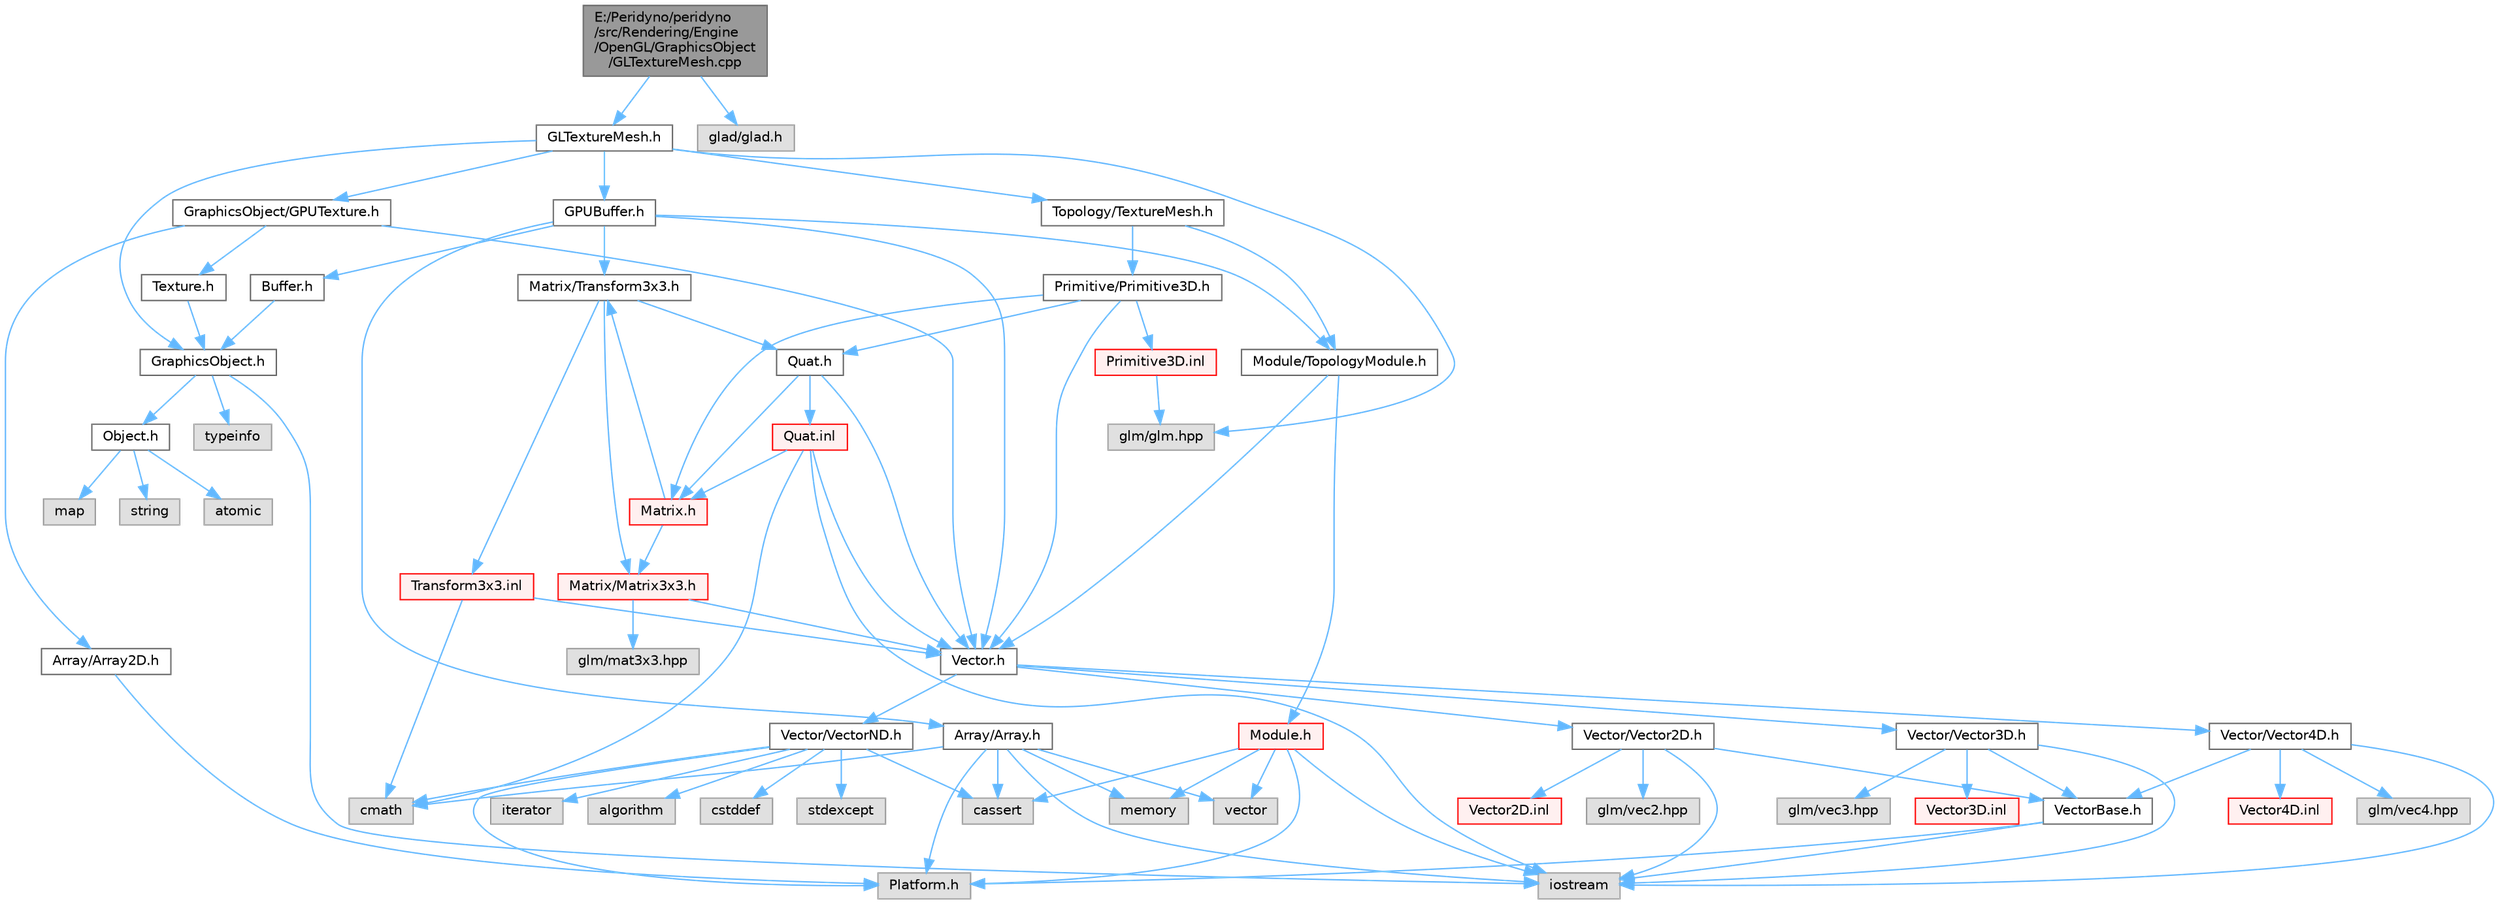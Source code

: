 digraph "E:/Peridyno/peridyno/src/Rendering/Engine/OpenGL/GraphicsObject/GLTextureMesh.cpp"
{
 // LATEX_PDF_SIZE
  bgcolor="transparent";
  edge [fontname=Helvetica,fontsize=10,labelfontname=Helvetica,labelfontsize=10];
  node [fontname=Helvetica,fontsize=10,shape=box,height=0.2,width=0.4];
  Node1 [id="Node000001",label="E:/Peridyno/peridyno\l/src/Rendering/Engine\l/OpenGL/GraphicsObject\l/GLTextureMesh.cpp",height=0.2,width=0.4,color="gray40", fillcolor="grey60", style="filled", fontcolor="black",tooltip=" "];
  Node1 -> Node2 [id="edge1_Node000001_Node000002",color="steelblue1",style="solid",tooltip=" "];
  Node2 [id="Node000002",label="GLTextureMesh.h",height=0.2,width=0.4,color="grey40", fillcolor="white", style="filled",URL="$_g_l_texture_mesh_8h.html",tooltip=" "];
  Node2 -> Node3 [id="edge2_Node000002_Node000003",color="steelblue1",style="solid",tooltip=" "];
  Node3 [id="Node000003",label="GPUBuffer.h",height=0.2,width=0.4,color="grey40", fillcolor="white", style="filled",URL="$_g_p_u_buffer_8h.html",tooltip=" "];
  Node3 -> Node4 [id="edge3_Node000003_Node000004",color="steelblue1",style="solid",tooltip=" "];
  Node4 [id="Node000004",label="Buffer.h",height=0.2,width=0.4,color="grey40", fillcolor="white", style="filled",URL="$_buffer_8h.html",tooltip=" "];
  Node4 -> Node5 [id="edge4_Node000004_Node000005",color="steelblue1",style="solid",tooltip=" "];
  Node5 [id="Node000005",label="GraphicsObject.h",height=0.2,width=0.4,color="grey40", fillcolor="white", style="filled",URL="$_graphics_object_8h.html",tooltip=" "];
  Node5 -> Node6 [id="edge5_Node000005_Node000006",color="steelblue1",style="solid",tooltip=" "];
  Node6 [id="Node000006",label="typeinfo",height=0.2,width=0.4,color="grey60", fillcolor="#E0E0E0", style="filled",tooltip=" "];
  Node5 -> Node7 [id="edge6_Node000005_Node000007",color="steelblue1",style="solid",tooltip=" "];
  Node7 [id="Node000007",label="iostream",height=0.2,width=0.4,color="grey60", fillcolor="#E0E0E0", style="filled",tooltip=" "];
  Node5 -> Node8 [id="edge7_Node000005_Node000008",color="steelblue1",style="solid",tooltip=" "];
  Node8 [id="Node000008",label="Object.h",height=0.2,width=0.4,color="grey40", fillcolor="white", style="filled",URL="$_object_8h.html",tooltip=" "];
  Node8 -> Node9 [id="edge8_Node000008_Node000009",color="steelblue1",style="solid",tooltip=" "];
  Node9 [id="Node000009",label="string",height=0.2,width=0.4,color="grey60", fillcolor="#E0E0E0", style="filled",tooltip=" "];
  Node8 -> Node10 [id="edge9_Node000008_Node000010",color="steelblue1",style="solid",tooltip=" "];
  Node10 [id="Node000010",label="atomic",height=0.2,width=0.4,color="grey60", fillcolor="#E0E0E0", style="filled",tooltip=" "];
  Node8 -> Node11 [id="edge10_Node000008_Node000011",color="steelblue1",style="solid",tooltip=" "];
  Node11 [id="Node000011",label="map",height=0.2,width=0.4,color="grey60", fillcolor="#E0E0E0", style="filled",tooltip=" "];
  Node3 -> Node12 [id="edge11_Node000003_Node000012",color="steelblue1",style="solid",tooltip=" "];
  Node12 [id="Node000012",label="Array/Array.h",height=0.2,width=0.4,color="grey40", fillcolor="white", style="filled",URL="$_array_8h.html",tooltip=" "];
  Node12 -> Node13 [id="edge12_Node000012_Node000013",color="steelblue1",style="solid",tooltip=" "];
  Node13 [id="Node000013",label="Platform.h",height=0.2,width=0.4,color="grey60", fillcolor="#E0E0E0", style="filled",tooltip=" "];
  Node12 -> Node14 [id="edge13_Node000012_Node000014",color="steelblue1",style="solid",tooltip=" "];
  Node14 [id="Node000014",label="cassert",height=0.2,width=0.4,color="grey60", fillcolor="#E0E0E0", style="filled",tooltip=" "];
  Node12 -> Node15 [id="edge14_Node000012_Node000015",color="steelblue1",style="solid",tooltip=" "];
  Node15 [id="Node000015",label="vector",height=0.2,width=0.4,color="grey60", fillcolor="#E0E0E0", style="filled",tooltip=" "];
  Node12 -> Node7 [id="edge15_Node000012_Node000007",color="steelblue1",style="solid",tooltip=" "];
  Node12 -> Node16 [id="edge16_Node000012_Node000016",color="steelblue1",style="solid",tooltip=" "];
  Node16 [id="Node000016",label="memory",height=0.2,width=0.4,color="grey60", fillcolor="#E0E0E0", style="filled",tooltip=" "];
  Node12 -> Node17 [id="edge17_Node000012_Node000017",color="steelblue1",style="solid",tooltip=" "];
  Node17 [id="Node000017",label="cmath",height=0.2,width=0.4,color="grey60", fillcolor="#E0E0E0", style="filled",tooltip=" "];
  Node3 -> Node18 [id="edge18_Node000003_Node000018",color="steelblue1",style="solid",tooltip=" "];
  Node18 [id="Node000018",label="Vector.h",height=0.2,width=0.4,color="grey40", fillcolor="white", style="filled",URL="$_vector_8h.html",tooltip=" "];
  Node18 -> Node19 [id="edge19_Node000018_Node000019",color="steelblue1",style="solid",tooltip=" "];
  Node19 [id="Node000019",label="Vector/Vector2D.h",height=0.2,width=0.4,color="grey40", fillcolor="white", style="filled",URL="$_vector2_d_8h.html",tooltip=" "];
  Node19 -> Node20 [id="edge20_Node000019_Node000020",color="steelblue1",style="solid",tooltip=" "];
  Node20 [id="Node000020",label="glm/vec2.hpp",height=0.2,width=0.4,color="grey60", fillcolor="#E0E0E0", style="filled",tooltip=" "];
  Node19 -> Node7 [id="edge21_Node000019_Node000007",color="steelblue1",style="solid",tooltip=" "];
  Node19 -> Node21 [id="edge22_Node000019_Node000021",color="steelblue1",style="solid",tooltip=" "];
  Node21 [id="Node000021",label="VectorBase.h",height=0.2,width=0.4,color="grey40", fillcolor="white", style="filled",URL="$_vector_base_8h.html",tooltip=" "];
  Node21 -> Node7 [id="edge23_Node000021_Node000007",color="steelblue1",style="solid",tooltip=" "];
  Node21 -> Node13 [id="edge24_Node000021_Node000013",color="steelblue1",style="solid",tooltip=" "];
  Node19 -> Node22 [id="edge25_Node000019_Node000022",color="steelblue1",style="solid",tooltip=" "];
  Node22 [id="Node000022",label="Vector2D.inl",height=0.2,width=0.4,color="red", fillcolor="#FFF0F0", style="filled",URL="$_vector2_d_8inl.html",tooltip=" "];
  Node18 -> Node25 [id="edge26_Node000018_Node000025",color="steelblue1",style="solid",tooltip=" "];
  Node25 [id="Node000025",label="Vector/Vector3D.h",height=0.2,width=0.4,color="grey40", fillcolor="white", style="filled",URL="$_vector3_d_8h.html",tooltip=" "];
  Node25 -> Node26 [id="edge27_Node000025_Node000026",color="steelblue1",style="solid",tooltip=" "];
  Node26 [id="Node000026",label="glm/vec3.hpp",height=0.2,width=0.4,color="grey60", fillcolor="#E0E0E0", style="filled",tooltip=" "];
  Node25 -> Node7 [id="edge28_Node000025_Node000007",color="steelblue1",style="solid",tooltip=" "];
  Node25 -> Node21 [id="edge29_Node000025_Node000021",color="steelblue1",style="solid",tooltip=" "];
  Node25 -> Node27 [id="edge30_Node000025_Node000027",color="steelblue1",style="solid",tooltip=" "];
  Node27 [id="Node000027",label="Vector3D.inl",height=0.2,width=0.4,color="red", fillcolor="#FFF0F0", style="filled",URL="$_vector3_d_8inl.html",tooltip=" "];
  Node18 -> Node28 [id="edge31_Node000018_Node000028",color="steelblue1",style="solid",tooltip=" "];
  Node28 [id="Node000028",label="Vector/Vector4D.h",height=0.2,width=0.4,color="grey40", fillcolor="white", style="filled",URL="$_vector4_d_8h.html",tooltip=" "];
  Node28 -> Node29 [id="edge32_Node000028_Node000029",color="steelblue1",style="solid",tooltip=" "];
  Node29 [id="Node000029",label="glm/vec4.hpp",height=0.2,width=0.4,color="grey60", fillcolor="#E0E0E0", style="filled",tooltip=" "];
  Node28 -> Node7 [id="edge33_Node000028_Node000007",color="steelblue1",style="solid",tooltip=" "];
  Node28 -> Node21 [id="edge34_Node000028_Node000021",color="steelblue1",style="solid",tooltip=" "];
  Node28 -> Node30 [id="edge35_Node000028_Node000030",color="steelblue1",style="solid",tooltip=" "];
  Node30 [id="Node000030",label="Vector4D.inl",height=0.2,width=0.4,color="red", fillcolor="#FFF0F0", style="filled",URL="$_vector4_d_8inl.html",tooltip=" "];
  Node18 -> Node31 [id="edge36_Node000018_Node000031",color="steelblue1",style="solid",tooltip=" "];
  Node31 [id="Node000031",label="Vector/VectorND.h",height=0.2,width=0.4,color="grey40", fillcolor="white", style="filled",URL="$_vector_n_d_8h.html",tooltip=" "];
  Node31 -> Node32 [id="edge37_Node000031_Node000032",color="steelblue1",style="solid",tooltip=" "];
  Node32 [id="Node000032",label="cstddef",height=0.2,width=0.4,color="grey60", fillcolor="#E0E0E0", style="filled",tooltip=" "];
  Node31 -> Node33 [id="edge38_Node000031_Node000033",color="steelblue1",style="solid",tooltip=" "];
  Node33 [id="Node000033",label="stdexcept",height=0.2,width=0.4,color="grey60", fillcolor="#E0E0E0", style="filled",tooltip=" "];
  Node31 -> Node34 [id="edge39_Node000031_Node000034",color="steelblue1",style="solid",tooltip=" "];
  Node34 [id="Node000034",label="iterator",height=0.2,width=0.4,color="grey60", fillcolor="#E0E0E0", style="filled",tooltip=" "];
  Node31 -> Node35 [id="edge40_Node000031_Node000035",color="steelblue1",style="solid",tooltip=" "];
  Node35 [id="Node000035",label="algorithm",height=0.2,width=0.4,color="grey60", fillcolor="#E0E0E0", style="filled",tooltip=" "];
  Node31 -> Node17 [id="edge41_Node000031_Node000017",color="steelblue1",style="solid",tooltip=" "];
  Node31 -> Node14 [id="edge42_Node000031_Node000014",color="steelblue1",style="solid",tooltip=" "];
  Node31 -> Node13 [id="edge43_Node000031_Node000013",color="steelblue1",style="solid",tooltip=" "];
  Node3 -> Node36 [id="edge44_Node000003_Node000036",color="steelblue1",style="solid",tooltip=" "];
  Node36 [id="Node000036",label="Matrix/Transform3x3.h",height=0.2,width=0.4,color="grey40", fillcolor="white", style="filled",URL="$_transform3x3_8h.html",tooltip=" "];
  Node36 -> Node37 [id="edge45_Node000036_Node000037",color="steelblue1",style="solid",tooltip=" "];
  Node37 [id="Node000037",label="Quat.h",height=0.2,width=0.4,color="grey40", fillcolor="white", style="filled",URL="$_quat_8h.html",tooltip="Implementation of quaternion."];
  Node37 -> Node18 [id="edge46_Node000037_Node000018",color="steelblue1",style="solid",tooltip=" "];
  Node37 -> Node38 [id="edge47_Node000037_Node000038",color="steelblue1",style="solid",tooltip=" "];
  Node38 [id="Node000038",label="Matrix.h",height=0.2,width=0.4,color="red", fillcolor="#FFF0F0", style="filled",URL="$_matrix_8h.html",tooltip=" "];
  Node38 -> Node44 [id="edge48_Node000038_Node000044",color="steelblue1",style="solid",tooltip=" "];
  Node44 [id="Node000044",label="Matrix/Matrix3x3.h",height=0.2,width=0.4,color="red", fillcolor="#FFF0F0", style="filled",URL="$_matrix3x3_8h.html",tooltip=" "];
  Node44 -> Node45 [id="edge49_Node000044_Node000045",color="steelblue1",style="solid",tooltip=" "];
  Node45 [id="Node000045",label="glm/mat3x3.hpp",height=0.2,width=0.4,color="grey60", fillcolor="#E0E0E0", style="filled",tooltip=" "];
  Node44 -> Node18 [id="edge50_Node000044_Node000018",color="steelblue1",style="solid",tooltip=" "];
  Node38 -> Node36 [id="edge51_Node000038_Node000036",color="steelblue1",style="solid",tooltip=" "];
  Node37 -> Node50 [id="edge52_Node000037_Node000050",color="steelblue1",style="solid",tooltip=" "];
  Node50 [id="Node000050",label="Quat.inl",height=0.2,width=0.4,color="red", fillcolor="#FFF0F0", style="filled",URL="$_quat_8inl.html",tooltip=" "];
  Node50 -> Node17 [id="edge53_Node000050_Node000017",color="steelblue1",style="solid",tooltip=" "];
  Node50 -> Node7 [id="edge54_Node000050_Node000007",color="steelblue1",style="solid",tooltip=" "];
  Node50 -> Node18 [id="edge55_Node000050_Node000018",color="steelblue1",style="solid",tooltip=" "];
  Node50 -> Node38 [id="edge56_Node000050_Node000038",color="steelblue1",style="solid",tooltip=" "];
  Node36 -> Node44 [id="edge57_Node000036_Node000044",color="steelblue1",style="solid",tooltip=" "];
  Node36 -> Node52 [id="edge58_Node000036_Node000052",color="steelblue1",style="solid",tooltip=" "];
  Node52 [id="Node000052",label="Transform3x3.inl",height=0.2,width=0.4,color="red", fillcolor="#FFF0F0", style="filled",URL="$_transform3x3_8inl.html",tooltip=" "];
  Node52 -> Node17 [id="edge59_Node000052_Node000017",color="steelblue1",style="solid",tooltip=" "];
  Node52 -> Node18 [id="edge60_Node000052_Node000018",color="steelblue1",style="solid",tooltip=" "];
  Node3 -> Node53 [id="edge61_Node000003_Node000053",color="steelblue1",style="solid",tooltip=" "];
  Node53 [id="Node000053",label="Module/TopologyModule.h",height=0.2,width=0.4,color="grey40", fillcolor="white", style="filled",URL="$_topology_module_8h.html",tooltip=" "];
  Node53 -> Node18 [id="edge62_Node000053_Node000018",color="steelblue1",style="solid",tooltip=" "];
  Node53 -> Node54 [id="edge63_Node000053_Node000054",color="steelblue1",style="solid",tooltip=" "];
  Node54 [id="Node000054",label="Module.h",height=0.2,width=0.4,color="red", fillcolor="#FFF0F0", style="filled",URL="$_module_8h.html",tooltip=" "];
  Node54 -> Node13 [id="edge64_Node000054_Node000013",color="steelblue1",style="solid",tooltip=" "];
  Node54 -> Node16 [id="edge65_Node000054_Node000016",color="steelblue1",style="solid",tooltip=" "];
  Node54 -> Node15 [id="edge66_Node000054_Node000015",color="steelblue1",style="solid",tooltip=" "];
  Node54 -> Node14 [id="edge67_Node000054_Node000014",color="steelblue1",style="solid",tooltip=" "];
  Node54 -> Node7 [id="edge68_Node000054_Node000007",color="steelblue1",style="solid",tooltip=" "];
  Node2 -> Node5 [id="edge69_Node000002_Node000005",color="steelblue1",style="solid",tooltip=" "];
  Node2 -> Node93 [id="edge70_Node000002_Node000093",color="steelblue1",style="solid",tooltip=" "];
  Node93 [id="Node000093",label="GraphicsObject/GPUTexture.h",height=0.2,width=0.4,color="grey40", fillcolor="white", style="filled",URL="$_g_p_u_texture_8h.html",tooltip=" "];
  Node93 -> Node94 [id="edge71_Node000093_Node000094",color="steelblue1",style="solid",tooltip=" "];
  Node94 [id="Node000094",label="Texture.h",height=0.2,width=0.4,color="grey40", fillcolor="white", style="filled",URL="$_texture_8h.html",tooltip=" "];
  Node94 -> Node5 [id="edge72_Node000094_Node000005",color="steelblue1",style="solid",tooltip=" "];
  Node93 -> Node18 [id="edge73_Node000093_Node000018",color="steelblue1",style="solid",tooltip=" "];
  Node93 -> Node77 [id="edge74_Node000093_Node000077",color="steelblue1",style="solid",tooltip=" "];
  Node77 [id="Node000077",label="Array/Array2D.h",height=0.2,width=0.4,color="grey40", fillcolor="white", style="filled",URL="$_array2_d_8h.html",tooltip=" "];
  Node77 -> Node13 [id="edge75_Node000077_Node000013",color="steelblue1",style="solid",tooltip=" "];
  Node2 -> Node95 [id="edge76_Node000002_Node000095",color="steelblue1",style="solid",tooltip=" "];
  Node95 [id="Node000095",label="Topology/TextureMesh.h",height=0.2,width=0.4,color="grey40", fillcolor="white", style="filled",URL="$_texture_mesh_8h.html",tooltip=" "];
  Node95 -> Node53 [id="edge77_Node000095_Node000053",color="steelblue1",style="solid",tooltip=" "];
  Node95 -> Node96 [id="edge78_Node000095_Node000096",color="steelblue1",style="solid",tooltip=" "];
  Node96 [id="Node000096",label="Primitive/Primitive3D.h",height=0.2,width=0.4,color="grey40", fillcolor="white", style="filled",URL="$_primitive3_d_8h.html",tooltip=" "];
  Node96 -> Node18 [id="edge79_Node000096_Node000018",color="steelblue1",style="solid",tooltip=" "];
  Node96 -> Node38 [id="edge80_Node000096_Node000038",color="steelblue1",style="solid",tooltip=" "];
  Node96 -> Node37 [id="edge81_Node000096_Node000037",color="steelblue1",style="solid",tooltip=" "];
  Node96 -> Node97 [id="edge82_Node000096_Node000097",color="steelblue1",style="solid",tooltip=" "];
  Node97 [id="Node000097",label="Primitive3D.inl",height=0.2,width=0.4,color="red", fillcolor="#FFF0F0", style="filled",URL="$_primitive3_d_8inl.html",tooltip=" "];
  Node97 -> Node84 [id="edge83_Node000097_Node000084",color="steelblue1",style="solid",tooltip=" "];
  Node84 [id="Node000084",label="glm/glm.hpp",height=0.2,width=0.4,color="grey60", fillcolor="#E0E0E0", style="filled",tooltip=" "];
  Node2 -> Node84 [id="edge84_Node000002_Node000084",color="steelblue1",style="solid",tooltip=" "];
  Node1 -> Node100 [id="edge85_Node000001_Node000100",color="steelblue1",style="solid",tooltip=" "];
  Node100 [id="Node000100",label="glad/glad.h",height=0.2,width=0.4,color="grey60", fillcolor="#E0E0E0", style="filled",tooltip=" "];
}
